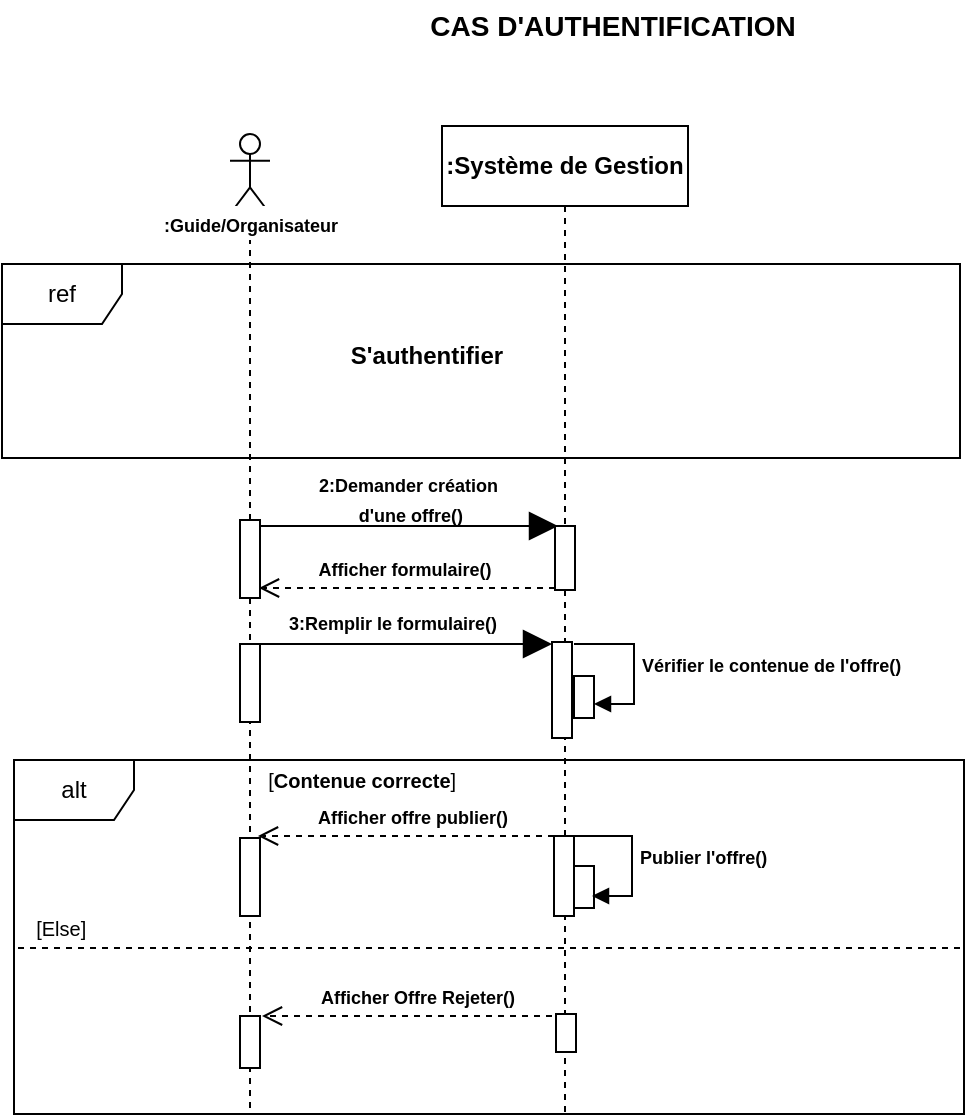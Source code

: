 <mxfile version="26.2.13">
  <diagram name="Page-1" id="_qcOmSuMuhV6xTqS9fBc">
    <mxGraphModel dx="848" dy="519" grid="0" gridSize="10" guides="1" tooltips="1" connect="1" arrows="1" fold="1" page="1" pageScale="1" pageWidth="827" pageHeight="1169" math="0" shadow="0">
      <root>
        <mxCell id="0" />
        <mxCell id="1" parent="0" />
        <mxCell id="-S7DJr_aftCFXgjF22eF-2" value="&lt;b&gt;:Système de Gestion&lt;/b&gt;" style="shape=umlLifeline;perimeter=lifelinePerimeter;whiteSpace=wrap;html=1;container=0;dropTarget=0;collapsible=0;recursiveResize=0;outlineConnect=0;portConstraint=eastwest;newEdgeStyle={&quot;edgeStyle&quot;:&quot;elbowEdgeStyle&quot;,&quot;elbow&quot;:&quot;vertical&quot;,&quot;curved&quot;:0,&quot;rounded&quot;:0};fillColor=light-dark(#FFFFFF, #ffffff);strokeColor=light-dark(#000000,#000000);labelBackgroundColor=none;fontColor=light-dark(#000000,#000000);" vertex="1" parent="1">
          <mxGeometry x="333" y="85" width="123" height="495" as="geometry" />
        </mxCell>
        <mxCell id="-S7DJr_aftCFXgjF22eF-4" value="" style="html=1;points=[[0,0,0,0,5],[0,1,0,0,-5],[1,0,0,0,5],[1,1,0,0,-5]];perimeter=orthogonalPerimeter;outlineConnect=0;targetShapes=umlLifeline;portConstraint=eastwest;newEdgeStyle={&quot;curved&quot;:0,&quot;rounded&quot;:0};fillColor=light-dark(#FFFFFF,#FFFFFF);strokeColor=light-dark(#000000,#000000);" vertex="1" parent="-S7DJr_aftCFXgjF22eF-2">
          <mxGeometry x="55" y="258" width="10" height="48" as="geometry" />
        </mxCell>
        <mxCell id="-S7DJr_aftCFXgjF22eF-6" value="" style="html=1;points=[[0,0,0,0,5],[0,1,0,0,-5],[1,0,0,0,5],[1,1,0,0,-5]];perimeter=orthogonalPerimeter;outlineConnect=0;targetShapes=umlLifeline;portConstraint=eastwest;newEdgeStyle={&quot;curved&quot;:0,&quot;rounded&quot;:0};fillColor=light-dark(#FFFFFF,#FFFFFF);strokeColor=light-dark(#000000,#000000);" vertex="1" parent="-S7DJr_aftCFXgjF22eF-2">
          <mxGeometry x="56" y="355" width="10" height="40" as="geometry" />
        </mxCell>
        <mxCell id="-S7DJr_aftCFXgjF22eF-7" value="" style="html=1;points=[[0,0,0,0,5],[0,1,0,0,-5],[1,0,0,0,5],[1,1,0,0,-5]];perimeter=orthogonalPerimeter;outlineConnect=0;targetShapes=umlLifeline;portConstraint=eastwest;newEdgeStyle={&quot;curved&quot;:0,&quot;rounded&quot;:0};fillColor=light-dark(#FFFFFF,#FFFFFF);strokeColor=light-dark(#000000,#000000);" vertex="1" parent="-S7DJr_aftCFXgjF22eF-2">
          <mxGeometry x="57" y="444" width="10" height="19" as="geometry" />
        </mxCell>
        <mxCell id="-S7DJr_aftCFXgjF22eF-65" value="" style="html=1;points=[[0,0,0,0,5],[0,1,0,0,-5],[1,0,0,0,5],[1,1,0,0,-5]];perimeter=orthogonalPerimeter;outlineConnect=0;targetShapes=umlLifeline;portConstraint=eastwest;newEdgeStyle={&quot;curved&quot;:0,&quot;rounded&quot;:0};" vertex="1" parent="-S7DJr_aftCFXgjF22eF-2">
          <mxGeometry x="66" y="370" width="10" height="21" as="geometry" />
        </mxCell>
        <mxCell id="-S7DJr_aftCFXgjF22eF-66" value="&lt;b&gt;&lt;font style=&quot;font-size: 9px;&quot;&gt;Publier l&#39;offre()&lt;/font&gt;&lt;/b&gt;" style="html=1;align=left;spacingLeft=2;endArrow=block;rounded=0;edgeStyle=orthogonalEdgeStyle;curved=0;rounded=0;" edge="1" parent="-S7DJr_aftCFXgjF22eF-2">
          <mxGeometry relative="1" as="geometry">
            <mxPoint x="65" y="355" as="sourcePoint" />
            <Array as="points">
              <mxPoint x="95" y="385" />
            </Array>
            <mxPoint x="75" y="385" as="targetPoint" />
          </mxGeometry>
        </mxCell>
        <mxCell id="-S7DJr_aftCFXgjF22eF-1" value="alt" style="shape=umlFrame;whiteSpace=wrap;html=1;pointerEvents=0;labelBorderColor=none;fillColor=light-dark(#FFFFFF,#FFFFFF);fontColor=light-dark(#000000,#000000);strokeColor=light-dark(#000000,#000000);" vertex="1" parent="1">
          <mxGeometry x="119" y="402" width="475" height="177" as="geometry" />
        </mxCell>
        <mxCell id="-S7DJr_aftCFXgjF22eF-9" value="" style="shape=umlLifeline;perimeter=lifelinePerimeter;whiteSpace=wrap;html=1;container=1;dropTarget=0;collapsible=0;recursiveResize=0;outlineConnect=0;portConstraint=eastwest;newEdgeStyle={&quot;curved&quot;:0,&quot;rounded&quot;:0};participant=umlActor;fillColor=light-dark(#FFFFFF,#000000);strokeColor=light-dark(#000000,#000000);" vertex="1" parent="1">
          <mxGeometry x="227" y="89" width="20" height="490" as="geometry" />
        </mxCell>
        <mxCell id="-S7DJr_aftCFXgjF22eF-11" value="" style="html=1;points=[[0,0,0,0,5],[0,1,0,0,-5],[1,0,0,0,5],[1,1,0,0,-5]];perimeter=orthogonalPerimeter;outlineConnect=0;targetShapes=umlLifeline;portConstraint=eastwest;newEdgeStyle={&quot;curved&quot;:0,&quot;rounded&quot;:0};fillColor=light-dark(#FFFFFF,#FFFFFF);strokeColor=light-dark(#000000,#000000);" vertex="1" parent="-S7DJr_aftCFXgjF22eF-9">
          <mxGeometry x="5" y="255" width="10" height="39" as="geometry" />
        </mxCell>
        <mxCell id="-S7DJr_aftCFXgjF22eF-13" value="" style="html=1;points=[[0,0,0,0,5],[0,1,0,0,-5],[1,0,0,0,5],[1,1,0,0,-5]];perimeter=orthogonalPerimeter;outlineConnect=0;targetShapes=umlLifeline;portConstraint=eastwest;newEdgeStyle={&quot;curved&quot;:0,&quot;rounded&quot;:0};fillColor=light-dark(#FFFFFF,#FFFFFF);strokeColor=light-dark(#000000,#000000);" vertex="1" parent="-S7DJr_aftCFXgjF22eF-9">
          <mxGeometry x="5" y="352" width="10" height="39" as="geometry" />
        </mxCell>
        <mxCell id="-S7DJr_aftCFXgjF22eF-14" value="" style="html=1;points=[[0,0,0,0,5],[0,1,0,0,-5],[1,0,0,0,5],[1,1,0,0,-5]];perimeter=orthogonalPerimeter;outlineConnect=0;targetShapes=umlLifeline;portConstraint=eastwest;newEdgeStyle={&quot;curved&quot;:0,&quot;rounded&quot;:0};fillColor=light-dark(#FFFFFF,#FFFFFF);strokeColor=light-dark(#000000,#000000);" vertex="1" parent="-S7DJr_aftCFXgjF22eF-9">
          <mxGeometry x="5" y="441" width="10" height="26" as="geometry" />
        </mxCell>
        <mxCell id="-S7DJr_aftCFXgjF22eF-84" value="" style="html=1;points=[[0,0,0,0,5],[0,1,0,0,-5],[1,0,0,0,5],[1,1,0,0,-5]];perimeter=orthogonalPerimeter;outlineConnect=0;targetShapes=umlLifeline;portConstraint=eastwest;newEdgeStyle={&quot;curved&quot;:0,&quot;rounded&quot;:0};fillColor=light-dark(#FFFFFF,#FFFFFF);strokeColor=light-dark(#000000,#000000);" vertex="1" parent="-S7DJr_aftCFXgjF22eF-9">
          <mxGeometry x="5" y="193" width="10" height="39" as="geometry" />
        </mxCell>
        <mxCell id="-S7DJr_aftCFXgjF22eF-22" value="" style="endArrow=block;endFill=1;endSize=12;html=1;rounded=0;strokeColor=light-dark(#000000,#000000);" edge="1" parent="1">
          <mxGeometry width="160" relative="1" as="geometry">
            <mxPoint x="239" y="344" as="sourcePoint" />
            <mxPoint x="388" y="344" as="targetPoint" />
          </mxGeometry>
        </mxCell>
        <mxCell id="-S7DJr_aftCFXgjF22eF-23" value="&lt;font style=&quot;color: light-dark(rgb(0, 0, 0), rgb(0, 0, 0)); font-size: 9px;&quot;&gt;&lt;b&gt;3:Remplir le formulaire()&lt;/b&gt;&lt;/font&gt;" style="text;html=1;align=center;verticalAlign=middle;whiteSpace=wrap;rounded=0;" vertex="1" parent="1">
          <mxGeometry x="235.64" y="324" width="145.08" height="17" as="geometry" />
        </mxCell>
        <mxCell id="-S7DJr_aftCFXgjF22eF-40" value="" style="html=1;verticalAlign=bottom;endArrow=open;dashed=1;endSize=8;curved=0;rounded=0;strokeColor=light-dark(#000000,#000000);" edge="1" parent="1">
          <mxGeometry relative="1" as="geometry">
            <mxPoint x="389" y="440" as="sourcePoint" />
            <mxPoint x="241" y="440" as="targetPoint" />
          </mxGeometry>
        </mxCell>
        <mxCell id="-S7DJr_aftCFXgjF22eF-41" value="&lt;font style=&quot;color: light-dark(rgb(0, 0, 0), rgb(0, 0, 0)); font-size: 9px;&quot;&gt;&lt;b&gt;Afficher offre publier()&lt;/b&gt;&lt;/font&gt;" style="text;html=1;align=center;verticalAlign=middle;whiteSpace=wrap;rounded=0;" vertex="1" parent="1">
          <mxGeometry x="270.28" y="421" width="97" height="17" as="geometry" />
        </mxCell>
        <mxCell id="-S7DJr_aftCFXgjF22eF-42" value="" style="line;strokeWidth=1;fillColor=none;align=left;verticalAlign=middle;spacingTop=-1;spacingLeft=3;spacingRight=3;rotatable=0;labelPosition=right;points=[];portConstraint=eastwest;strokeColor=light-dark(#000000,#000000);dashed=1;" vertex="1" parent="1">
          <mxGeometry x="121" y="492" width="473" height="8" as="geometry" />
        </mxCell>
        <mxCell id="-S7DJr_aftCFXgjF22eF-43" value="&lt;font style=&quot;color: light-dark(rgb(0, 0, 0), rgb(0, 0, 0)); font-size: 10px;&quot;&gt;[Else]&amp;nbsp;&lt;/font&gt;" style="text;html=1;align=center;verticalAlign=middle;whiteSpace=wrap;rounded=0;" vertex="1" parent="1">
          <mxGeometry x="122" y="476" width="44" height="19" as="geometry" />
        </mxCell>
        <mxCell id="-S7DJr_aftCFXgjF22eF-44" value="" style="html=1;verticalAlign=bottom;endArrow=open;dashed=1;endSize=8;curved=0;rounded=0;strokeColor=light-dark(#000000,#000000);" edge="1" parent="1">
          <mxGeometry relative="1" as="geometry">
            <mxPoint x="388" y="530" as="sourcePoint" />
            <mxPoint x="243" y="530" as="targetPoint" />
          </mxGeometry>
        </mxCell>
        <mxCell id="-S7DJr_aftCFXgjF22eF-45" value="&lt;b style=&quot;font-size: 9px;&quot;&gt;Afficher Offre Rejeter()&lt;/b&gt;" style="text;html=1;align=center;verticalAlign=middle;whiteSpace=wrap;rounded=0;" vertex="1" parent="1">
          <mxGeometry x="264" y="511" width="114.36" height="17" as="geometry" />
        </mxCell>
        <mxCell id="-S7DJr_aftCFXgjF22eF-64" value="&lt;font style=&quot;color: light-dark(rgb(0, 0, 0), rgb(0, 0, 0)); font-size: 10px;&quot;&gt;[&lt;b&gt;Contenue correcte&lt;/b&gt;]&amp;nbsp;&lt;/font&gt;" style="text;html=1;align=center;verticalAlign=middle;whiteSpace=wrap;rounded=0;" vertex="1" parent="1">
          <mxGeometry x="242" y="402" width="105" height="19" as="geometry" />
        </mxCell>
        <mxCell id="-S7DJr_aftCFXgjF22eF-75" value="&lt;font style=&quot;font-size: 9px;&quot;&gt;&lt;b&gt;2:Demander création&amp;nbsp;&lt;/b&gt;&lt;/font&gt;&lt;div&gt;&lt;font style=&quot;font-size: 9px;&quot;&gt;&lt;b&gt;d&#39;une offre()&lt;/b&gt;&lt;/font&gt;&lt;/div&gt;" style="text;html=1;align=center;verticalAlign=middle;whiteSpace=wrap;rounded=0;" vertex="1" parent="1">
          <mxGeometry x="249" y="260" width="136.72" height="22" as="geometry" />
        </mxCell>
        <mxCell id="-S7DJr_aftCFXgjF22eF-76" value="&lt;font style=&quot;font-size: 9px;&quot;&gt;&lt;b&gt;:Guide/Organisateur&lt;/b&gt;&lt;/font&gt;" style="text;html=1;align=center;verticalAlign=middle;whiteSpace=wrap;rounded=0;fillColor=#FFFFFF;" vertex="1" parent="1">
          <mxGeometry x="207" y="125" width="61" height="17" as="geometry" />
        </mxCell>
        <mxCell id="-S7DJr_aftCFXgjF22eF-81" value="&lt;b&gt;&lt;font style=&quot;font-size: 9px;&quot;&gt;Vérifier le contenue de l&#39;offre()&lt;/font&gt;&lt;/b&gt;" style="html=1;align=left;spacingLeft=2;endArrow=block;rounded=0;edgeStyle=orthogonalEdgeStyle;curved=0;rounded=0;" edge="1" parent="1">
          <mxGeometry relative="1" as="geometry">
            <mxPoint x="399" y="344" as="sourcePoint" />
            <Array as="points">
              <mxPoint x="429" y="344" />
              <mxPoint x="429" y="374" />
            </Array>
            <mxPoint x="409" y="374" as="targetPoint" />
          </mxGeometry>
        </mxCell>
        <mxCell id="-S7DJr_aftCFXgjF22eF-82" value="" style="html=1;points=[[0,0,0,0,5],[0,1,0,0,-5],[1,0,0,0,5],[1,1,0,0,-5]];perimeter=orthogonalPerimeter;outlineConnect=0;targetShapes=umlLifeline;portConstraint=eastwest;newEdgeStyle={&quot;curved&quot;:0,&quot;rounded&quot;:0};" vertex="1" parent="1">
          <mxGeometry x="399" y="360" width="10" height="21" as="geometry" />
        </mxCell>
        <mxCell id="-S7DJr_aftCFXgjF22eF-83" value="S&#39;authentifier" style="text;align=center;fontStyle=1;verticalAlign=middle;spacingLeft=3;spacingRight=3;strokeColor=none;rotatable=0;points=[[0,0.5],[1,0.5]];portConstraint=eastwest;html=1;" vertex="1" parent="1">
          <mxGeometry x="285" y="187" width="80" height="26" as="geometry" />
        </mxCell>
        <mxCell id="-S7DJr_aftCFXgjF22eF-85" value="" style="html=1;points=[[0,0,0,0,5],[0,1,0,0,-5],[1,0,0,0,5],[1,1,0,0,-5]];perimeter=orthogonalPerimeter;outlineConnect=0;targetShapes=umlLifeline;portConstraint=eastwest;newEdgeStyle={&quot;curved&quot;:0,&quot;rounded&quot;:0};fillColor=light-dark(#FFFFFF,#FFFFFF);strokeColor=light-dark(#000000,#000000);" vertex="1" parent="1">
          <mxGeometry x="389.5" y="285" width="10" height="32" as="geometry" />
        </mxCell>
        <mxCell id="-S7DJr_aftCFXgjF22eF-87" value="" style="endArrow=block;endFill=1;endSize=12;html=1;rounded=0;strokeColor=light-dark(#000000,#000000);" edge="1" parent="1">
          <mxGeometry width="160" relative="1" as="geometry">
            <mxPoint x="242" y="285" as="sourcePoint" />
            <mxPoint x="391" y="285" as="targetPoint" />
          </mxGeometry>
        </mxCell>
        <mxCell id="-S7DJr_aftCFXgjF22eF-88" value="" style="html=1;verticalAlign=bottom;endArrow=open;dashed=1;endSize=8;curved=0;rounded=0;strokeColor=light-dark(#000000,#000000);" edge="1" parent="1">
          <mxGeometry relative="1" as="geometry">
            <mxPoint x="389.5" y="316" as="sourcePoint" />
            <mxPoint x="241.5" y="316" as="targetPoint" />
          </mxGeometry>
        </mxCell>
        <mxCell id="-S7DJr_aftCFXgjF22eF-89" value="&lt;font style=&quot;font-size: 9px;&quot;&gt;&lt;b&gt;Afficher formulaire()&lt;/b&gt;&lt;/font&gt;" style="text;html=1;align=center;verticalAlign=middle;whiteSpace=wrap;rounded=0;" vertex="1" parent="1">
          <mxGeometry x="242" y="295" width="144.72" height="22" as="geometry" />
        </mxCell>
        <mxCell id="-S7DJr_aftCFXgjF22eF-78" value="ref" style="shape=umlFrame;whiteSpace=wrap;html=1;pointerEvents=0;fillColor=#FFFFFF;fillStyle=auto;" vertex="1" parent="1">
          <mxGeometry x="113" y="154" width="479" height="97" as="geometry" />
        </mxCell>
        <mxCell id="-S7DJr_aftCFXgjF22eF-90" value="&lt;font style=&quot;font-size: 14px;&quot;&gt;CAS D&#39;AUTHENTIFICATION&lt;/font&gt;" style="text;align=center;fontStyle=1;verticalAlign=middle;spacingLeft=3;spacingRight=3;strokeColor=none;rotatable=0;points=[[0,0.5],[1,0.5]];portConstraint=eastwest;html=1;" vertex="1" parent="1">
          <mxGeometry x="378" y="22" width="80" height="26" as="geometry" />
        </mxCell>
      </root>
    </mxGraphModel>
  </diagram>
</mxfile>
